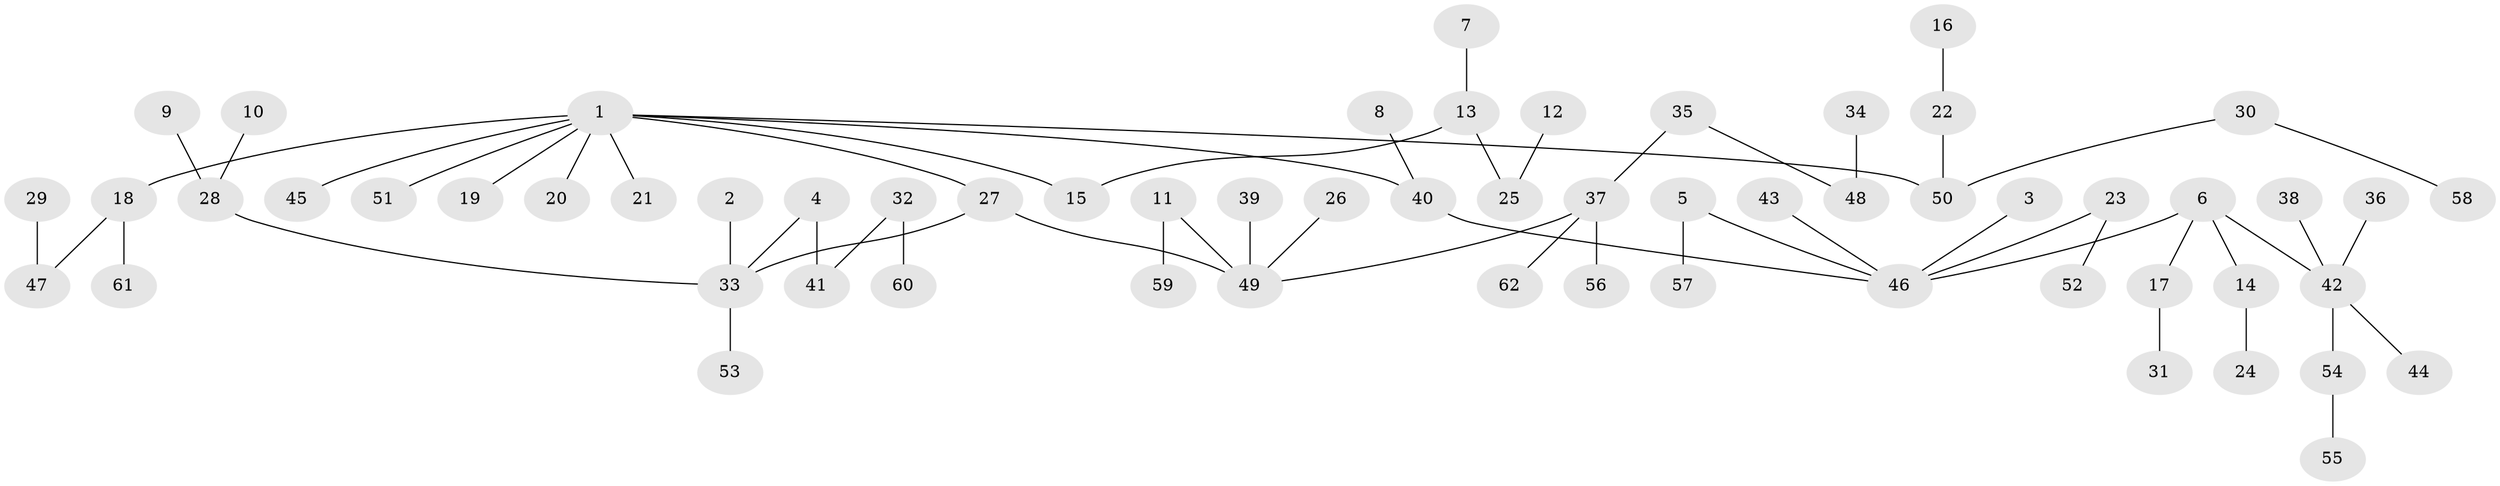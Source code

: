 // original degree distribution, {8: 0.008130081300813009, 4: 0.08943089430894309, 6: 0.008130081300813009, 2: 0.24390243902439024, 3: 0.13008130081300814, 7: 0.008130081300813009, 1: 0.4959349593495935, 5: 0.016260162601626018}
// Generated by graph-tools (version 1.1) at 2025/50/03/09/25 03:50:18]
// undirected, 62 vertices, 61 edges
graph export_dot {
graph [start="1"]
  node [color=gray90,style=filled];
  1;
  2;
  3;
  4;
  5;
  6;
  7;
  8;
  9;
  10;
  11;
  12;
  13;
  14;
  15;
  16;
  17;
  18;
  19;
  20;
  21;
  22;
  23;
  24;
  25;
  26;
  27;
  28;
  29;
  30;
  31;
  32;
  33;
  34;
  35;
  36;
  37;
  38;
  39;
  40;
  41;
  42;
  43;
  44;
  45;
  46;
  47;
  48;
  49;
  50;
  51;
  52;
  53;
  54;
  55;
  56;
  57;
  58;
  59;
  60;
  61;
  62;
  1 -- 15 [weight=1.0];
  1 -- 18 [weight=1.0];
  1 -- 19 [weight=1.0];
  1 -- 20 [weight=1.0];
  1 -- 21 [weight=1.0];
  1 -- 27 [weight=1.0];
  1 -- 40 [weight=1.0];
  1 -- 45 [weight=1.0];
  1 -- 50 [weight=1.0];
  1 -- 51 [weight=1.0];
  2 -- 33 [weight=1.0];
  3 -- 46 [weight=1.0];
  4 -- 33 [weight=1.0];
  4 -- 41 [weight=1.0];
  5 -- 46 [weight=1.0];
  5 -- 57 [weight=1.0];
  6 -- 14 [weight=1.0];
  6 -- 17 [weight=1.0];
  6 -- 42 [weight=1.0];
  6 -- 46 [weight=1.0];
  7 -- 13 [weight=1.0];
  8 -- 40 [weight=1.0];
  9 -- 28 [weight=1.0];
  10 -- 28 [weight=1.0];
  11 -- 49 [weight=1.0];
  11 -- 59 [weight=1.0];
  12 -- 25 [weight=1.0];
  13 -- 15 [weight=1.0];
  13 -- 25 [weight=1.0];
  14 -- 24 [weight=1.0];
  16 -- 22 [weight=1.0];
  17 -- 31 [weight=1.0];
  18 -- 47 [weight=1.0];
  18 -- 61 [weight=1.0];
  22 -- 50 [weight=1.0];
  23 -- 46 [weight=1.0];
  23 -- 52 [weight=1.0];
  26 -- 49 [weight=1.0];
  27 -- 33 [weight=1.0];
  27 -- 49 [weight=1.0];
  28 -- 33 [weight=1.0];
  29 -- 47 [weight=1.0];
  30 -- 50 [weight=1.0];
  30 -- 58 [weight=1.0];
  32 -- 41 [weight=1.0];
  32 -- 60 [weight=1.0];
  33 -- 53 [weight=1.0];
  34 -- 48 [weight=1.0];
  35 -- 37 [weight=1.0];
  35 -- 48 [weight=1.0];
  36 -- 42 [weight=1.0];
  37 -- 49 [weight=1.0];
  37 -- 56 [weight=1.0];
  37 -- 62 [weight=1.0];
  38 -- 42 [weight=1.0];
  39 -- 49 [weight=1.0];
  40 -- 46 [weight=1.0];
  42 -- 44 [weight=1.0];
  42 -- 54 [weight=1.0];
  43 -- 46 [weight=1.0];
  54 -- 55 [weight=1.0];
}
